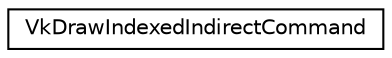digraph "Graphical Class Hierarchy"
{
 // LATEX_PDF_SIZE
  edge [fontname="Helvetica",fontsize="10",labelfontname="Helvetica",labelfontsize="10"];
  node [fontname="Helvetica",fontsize="10",shape=record];
  rankdir="LR";
  Node0 [label="VkDrawIndexedIndirectCommand",height=0.2,width=0.4,color="black", fillcolor="white", style="filled",URL="$structVkDrawIndexedIndirectCommand.html",tooltip=" "];
}
